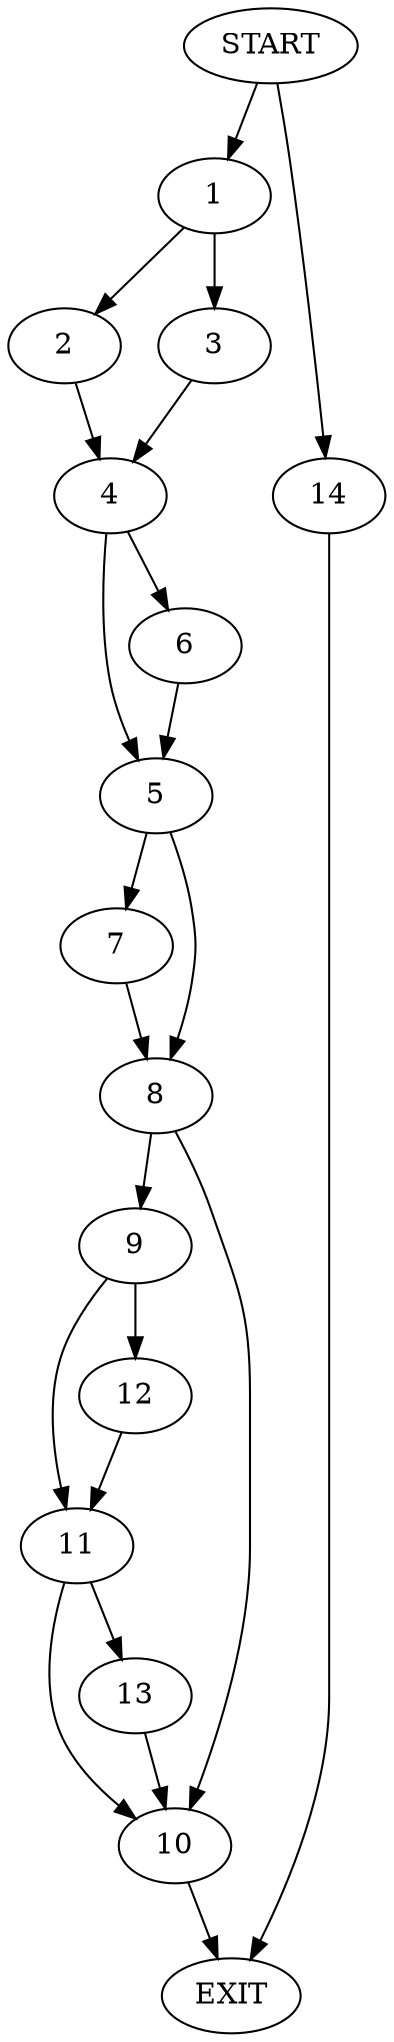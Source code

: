 digraph {
0 [label="START"]
15 [label="EXIT"]
0 -> 1
1 -> 2
1 -> 3
3 -> 4
2 -> 4
4 -> 5
4 -> 6
5 -> 7
5 -> 8
6 -> 5
7 -> 8
8 -> 9
8 -> 10
10 -> 15
9 -> 11
9 -> 12
11 -> 13
11 -> 10
12 -> 11
13 -> 10
0 -> 14
14 -> 15
}
